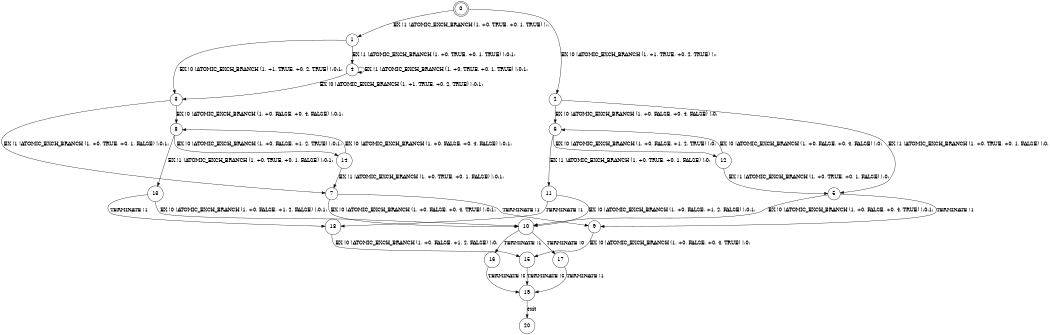 digraph BCG {
size = "7, 10.5";
center = TRUE;
node [shape = circle];
0 [peripheries = 2];
0 -> 1 [label = "EX !1 !ATOMIC_EXCH_BRANCH (1, +0, TRUE, +0, 1, TRUE) !::"];
0 -> 2 [label = "EX !0 !ATOMIC_EXCH_BRANCH (1, +1, TRUE, +0, 2, TRUE) !::"];
1 -> 3 [label = "EX !0 !ATOMIC_EXCH_BRANCH (1, +1, TRUE, +0, 2, TRUE) !:0:1:"];
1 -> 4 [label = "EX !1 !ATOMIC_EXCH_BRANCH (1, +0, TRUE, +0, 1, TRUE) !:0:1:"];
2 -> 5 [label = "EX !1 !ATOMIC_EXCH_BRANCH (1, +0, TRUE, +0, 1, FALSE) !:0:"];
2 -> 6 [label = "EX !0 !ATOMIC_EXCH_BRANCH (1, +0, FALSE, +0, 4, FALSE) !:0:"];
3 -> 7 [label = "EX !1 !ATOMIC_EXCH_BRANCH (1, +0, TRUE, +0, 1, FALSE) !:0:1:"];
3 -> 8 [label = "EX !0 !ATOMIC_EXCH_BRANCH (1, +0, FALSE, +0, 4, FALSE) !:0:1:"];
4 -> 3 [label = "EX !0 !ATOMIC_EXCH_BRANCH (1, +1, TRUE, +0, 2, TRUE) !:0:1:"];
4 -> 4 [label = "EX !1 !ATOMIC_EXCH_BRANCH (1, +0, TRUE, +0, 1, TRUE) !:0:1:"];
5 -> 9 [label = "TERMINATE !1"];
5 -> 10 [label = "EX !0 !ATOMIC_EXCH_BRANCH (1, +0, FALSE, +0, 4, TRUE) !:0:1:"];
6 -> 11 [label = "EX !1 !ATOMIC_EXCH_BRANCH (1, +0, TRUE, +0, 1, FALSE) !:0:"];
6 -> 12 [label = "EX !0 !ATOMIC_EXCH_BRANCH (1, +0, FALSE, +1, 2, TRUE) !:0:"];
7 -> 9 [label = "TERMINATE !1"];
7 -> 10 [label = "EX !0 !ATOMIC_EXCH_BRANCH (1, +0, FALSE, +0, 4, TRUE) !:0:1:"];
8 -> 13 [label = "EX !1 !ATOMIC_EXCH_BRANCH (1, +0, TRUE, +0, 1, FALSE) !:0:1:"];
8 -> 14 [label = "EX !0 !ATOMIC_EXCH_BRANCH (1, +0, FALSE, +1, 2, TRUE) !:0:1:"];
9 -> 15 [label = "EX !0 !ATOMIC_EXCH_BRANCH (1, +0, FALSE, +0, 4, TRUE) !:0:"];
10 -> 16 [label = "TERMINATE !1"];
10 -> 17 [label = "TERMINATE !0"];
11 -> 18 [label = "TERMINATE !1"];
11 -> 10 [label = "EX !0 !ATOMIC_EXCH_BRANCH (1, +0, FALSE, +1, 2, FALSE) !:0:1:"];
12 -> 5 [label = "EX !1 !ATOMIC_EXCH_BRANCH (1, +0, TRUE, +0, 1, FALSE) !:0:"];
12 -> 6 [label = "EX !0 !ATOMIC_EXCH_BRANCH (1, +0, FALSE, +0, 4, FALSE) !:0:"];
13 -> 18 [label = "TERMINATE !1"];
13 -> 10 [label = "EX !0 !ATOMIC_EXCH_BRANCH (1, +0, FALSE, +1, 2, FALSE) !:0:1:"];
14 -> 7 [label = "EX !1 !ATOMIC_EXCH_BRANCH (1, +0, TRUE, +0, 1, FALSE) !:0:1:"];
14 -> 8 [label = "EX !0 !ATOMIC_EXCH_BRANCH (1, +0, FALSE, +0, 4, FALSE) !:0:1:"];
15 -> 19 [label = "TERMINATE !0"];
16 -> 19 [label = "TERMINATE !0"];
17 -> 19 [label = "TERMINATE !1"];
18 -> 15 [label = "EX !0 !ATOMIC_EXCH_BRANCH (1, +0, FALSE, +1, 2, FALSE) !:0:"];
19 -> 20 [label = "exit"];
}
